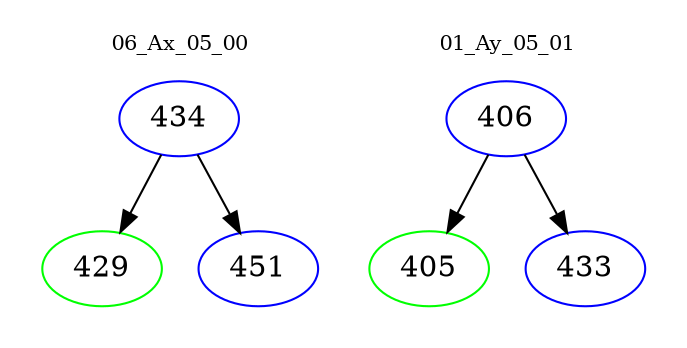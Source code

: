 digraph{
subgraph cluster_0 {
color = white
label = "06_Ax_05_00";
fontsize=10;
T0_434 [label="434", color="blue"]
T0_434 -> T0_429 [color="black"]
T0_429 [label="429", color="green"]
T0_434 -> T0_451 [color="black"]
T0_451 [label="451", color="blue"]
}
subgraph cluster_1 {
color = white
label = "01_Ay_05_01";
fontsize=10;
T1_406 [label="406", color="blue"]
T1_406 -> T1_405 [color="black"]
T1_405 [label="405", color="green"]
T1_406 -> T1_433 [color="black"]
T1_433 [label="433", color="blue"]
}
}
